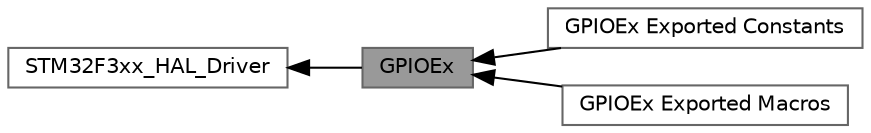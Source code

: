 digraph "GPIOEx"
{
 // LATEX_PDF_SIZE
  bgcolor="transparent";
  edge [fontname=Helvetica,fontsize=10,labelfontname=Helvetica,labelfontsize=10];
  node [fontname=Helvetica,fontsize=10,shape=box,height=0.2,width=0.4];
  rankdir=LR;
  Node1 [id="Node000001",label="GPIOEx",height=0.2,width=0.4,color="gray40", fillcolor="grey60", style="filled", fontcolor="black",tooltip="GPIO Extended HAL module driver."];
  Node3 [id="Node000003",label="GPIOEx Exported Constants",height=0.2,width=0.4,color="grey40", fillcolor="white", style="filled",URL="$group___g_p_i_o_ex___exported___constants.html",tooltip=" "];
  Node4 [id="Node000004",label="GPIOEx Exported Macros",height=0.2,width=0.4,color="grey40", fillcolor="white", style="filled",URL="$group___g_p_i_o_ex___exported___macros.html",tooltip=" "];
  Node2 [id="Node000002",label="STM32F3xx_HAL_Driver",height=0.2,width=0.4,color="grey40", fillcolor="white", style="filled",URL="$group___s_t_m32_f3xx___h_a_l___driver.html",tooltip=" "];
  Node2->Node1 [shape=plaintext, dir="back", style="solid"];
  Node1->Node3 [shape=plaintext, dir="back", style="solid"];
  Node1->Node4 [shape=plaintext, dir="back", style="solid"];
}
